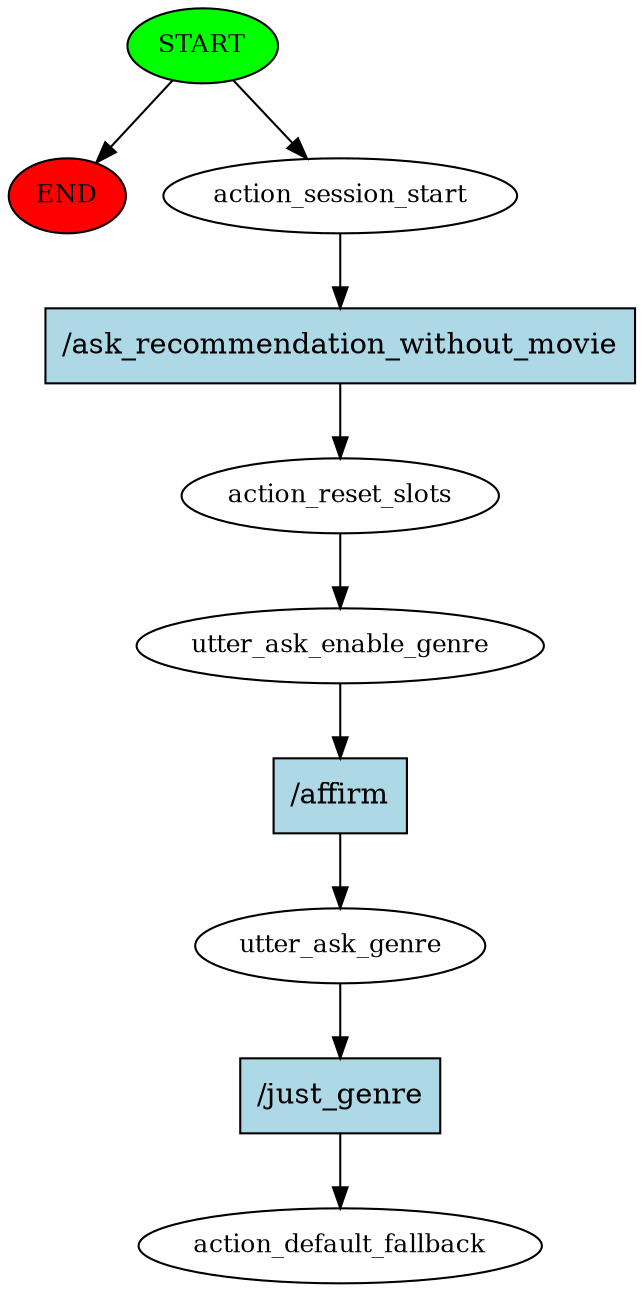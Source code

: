 digraph  {
0 [class="start active", fillcolor=green, fontsize=12, label=START, style=filled];
"-1" [class=end, fillcolor=red, fontsize=12, label=END, style=filled];
1 [class=active, fontsize=12, label=action_session_start];
2 [class=active, fontsize=12, label=action_reset_slots];
3 [class=active, fontsize=12, label=utter_ask_enable_genre];
4 [class=active, fontsize=12, label=utter_ask_genre];
5 [class="dashed active", fontsize=12, label=action_default_fallback];
6 [class="intent active", fillcolor=lightblue, label="/ask_recommendation_without_movie", shape=rect, style=filled];
7 [class="intent active", fillcolor=lightblue, label="/affirm", shape=rect, style=filled];
8 [class="intent active", fillcolor=lightblue, label="/just_genre", shape=rect, style=filled];
0 -> "-1"  [class="", key=NONE, label=""];
0 -> 1  [class=active, key=NONE, label=""];
1 -> 6  [class=active, key=0];
2 -> 3  [class=active, key=NONE, label=""];
3 -> 7  [class=active, key=0];
4 -> 8  [class=active, key=0];
6 -> 2  [class=active, key=0];
7 -> 4  [class=active, key=0];
8 -> 5  [class=active, key=0];
}
